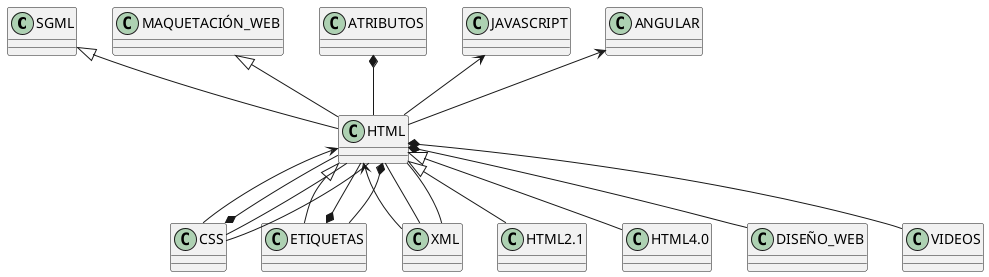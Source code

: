 @startuml 
 set namespaceSeparator none
SGML <|-- HTML
MAQUETACIÓN_WEB <|-- HTML
CSS *-- HTML
ETIQUETAS *-- HTML
ATRIBUTOS *-- HTML
JAVASCRIPT <-- HTML
ANGULAR <-- HTML
CSS -- HTML
XML -- HTML
HTML <|-- HTML2.1
HTML <|-- HTML4.0
HTML <|-- ETIQUETAS
HTML *-- DISEÑO_WEB
HTML *-- ETIQUETAS
HTML *-- VIDEOS
HTML <-- CSS
HTML <-- XML
HTML -- CSS
HTML -- XML
@enduml
